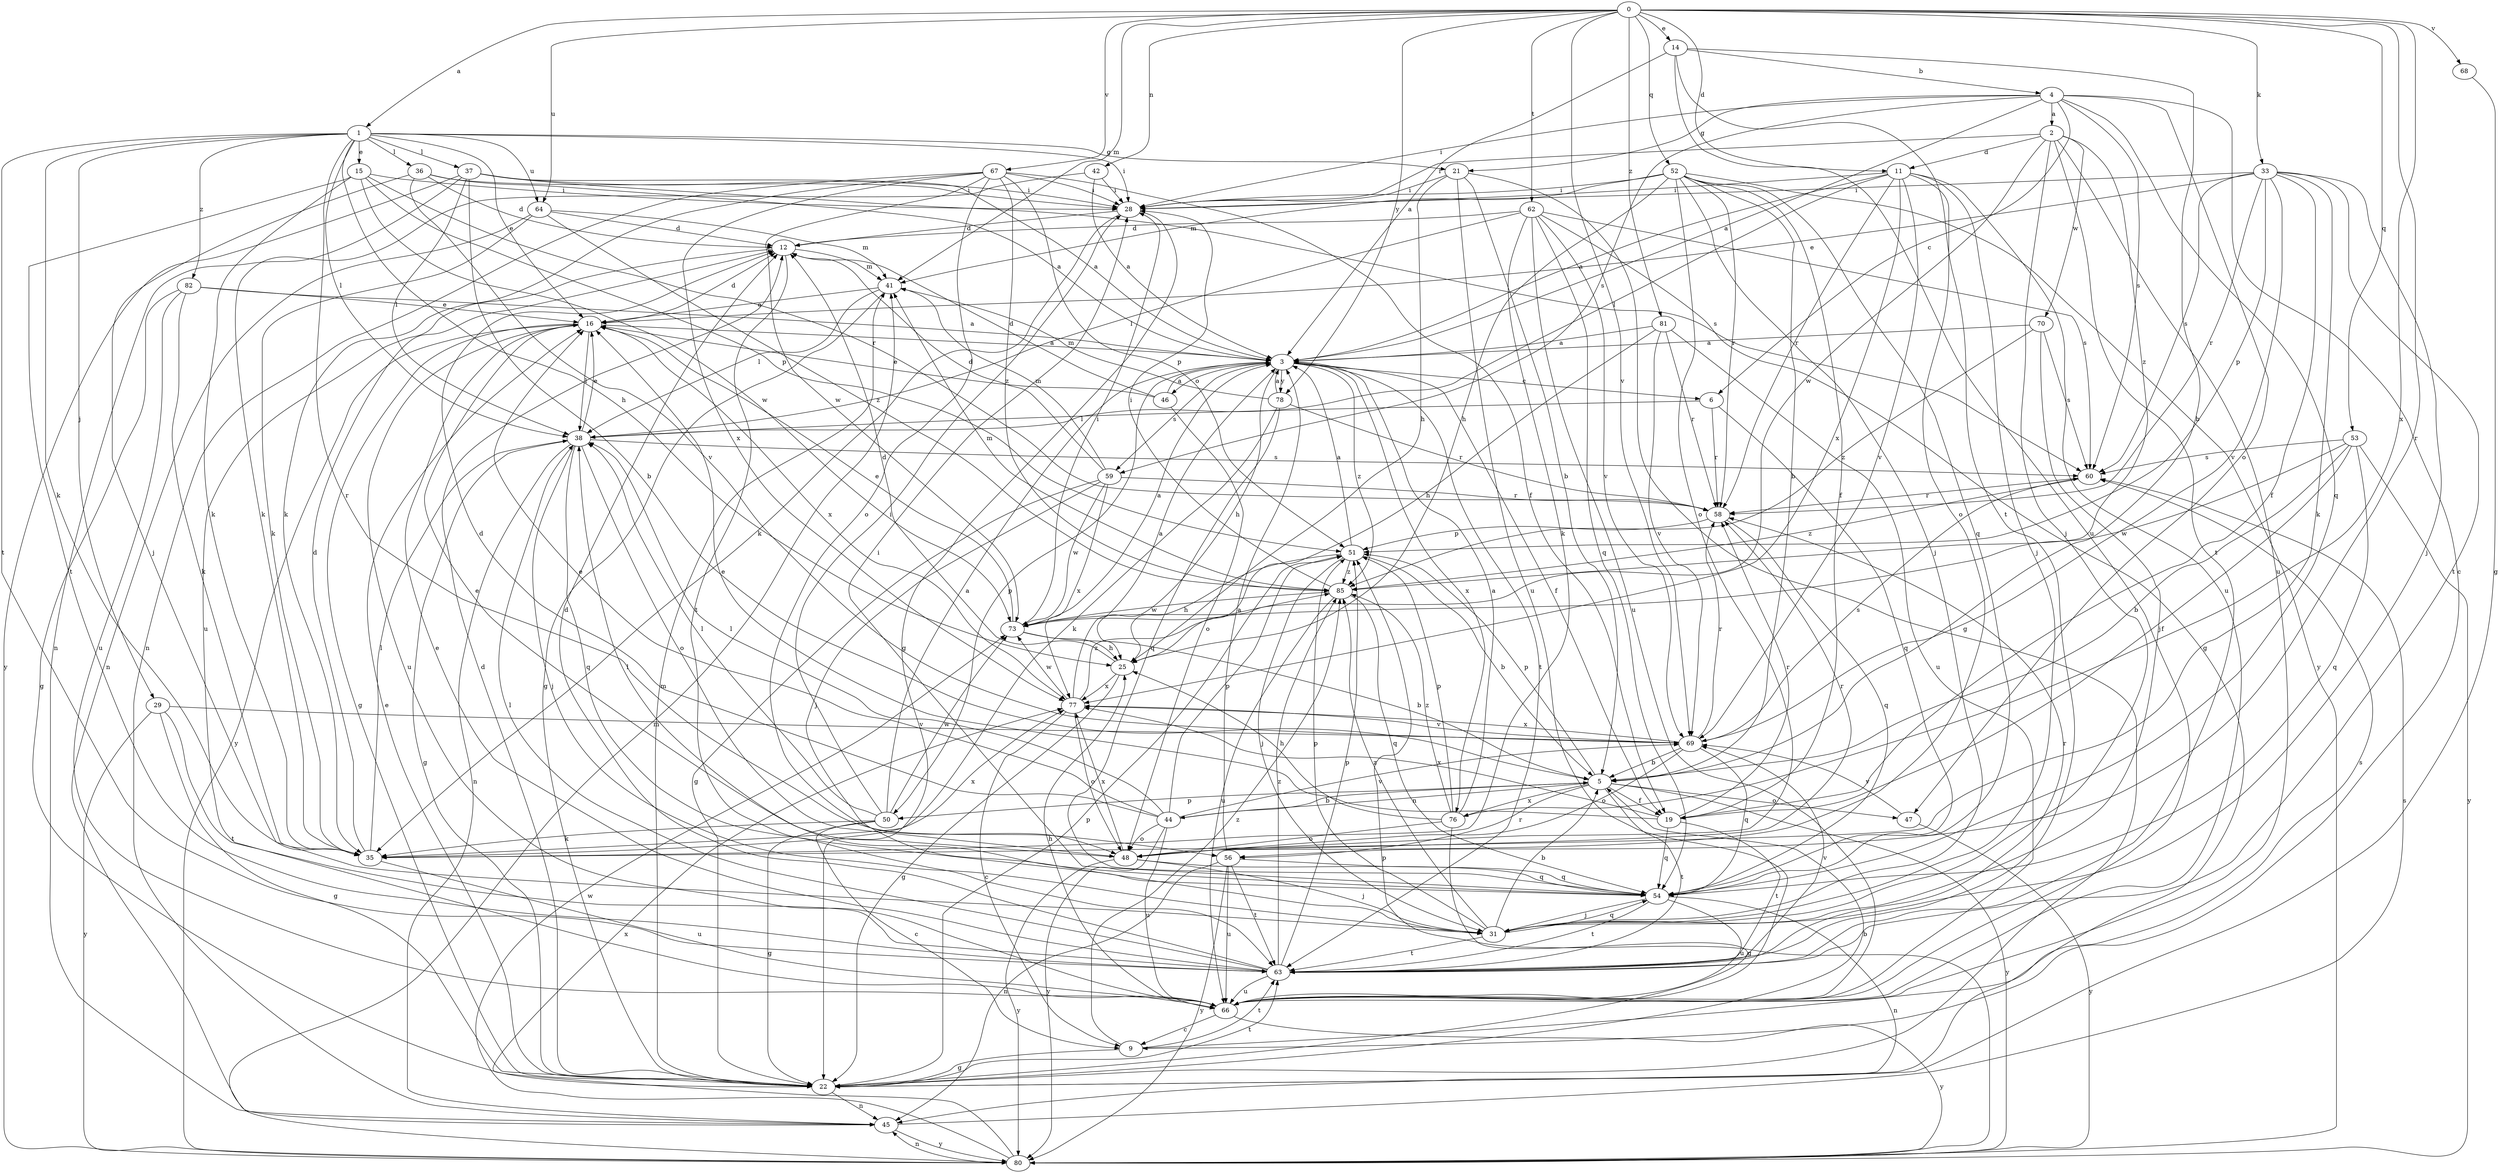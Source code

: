 strict digraph  {
0;
1;
2;
3;
4;
5;
6;
9;
11;
12;
14;
15;
16;
19;
21;
22;
25;
28;
29;
31;
33;
35;
36;
37;
38;
41;
42;
44;
45;
46;
47;
48;
50;
51;
52;
53;
54;
56;
58;
59;
60;
62;
63;
64;
66;
67;
68;
69;
70;
73;
76;
77;
78;
80;
81;
82;
85;
0 -> 1  [label=a];
0 -> 11  [label=d];
0 -> 14  [label=e];
0 -> 33  [label=k];
0 -> 41  [label=m];
0 -> 42  [label=n];
0 -> 52  [label=q];
0 -> 53  [label=q];
0 -> 56  [label=r];
0 -> 62  [label=t];
0 -> 64  [label=u];
0 -> 67  [label=v];
0 -> 68  [label=v];
0 -> 69  [label=v];
0 -> 76  [label=x];
0 -> 78  [label=y];
0 -> 81  [label=z];
1 -> 15  [label=e];
1 -> 16  [label=e];
1 -> 21  [label=g];
1 -> 25  [label=h];
1 -> 28  [label=i];
1 -> 29  [label=j];
1 -> 35  [label=k];
1 -> 36  [label=l];
1 -> 37  [label=l];
1 -> 38  [label=l];
1 -> 56  [label=r];
1 -> 63  [label=t];
1 -> 64  [label=u];
1 -> 82  [label=z];
2 -> 11  [label=d];
2 -> 28  [label=i];
2 -> 31  [label=j];
2 -> 63  [label=t];
2 -> 66  [label=u];
2 -> 70  [label=w];
2 -> 73  [label=w];
2 -> 85  [label=z];
3 -> 6  [label=c];
3 -> 19  [label=f];
3 -> 25  [label=h];
3 -> 46  [label=o];
3 -> 50  [label=p];
3 -> 59  [label=s];
3 -> 63  [label=t];
3 -> 76  [label=x];
3 -> 78  [label=y];
3 -> 85  [label=z];
4 -> 2  [label=a];
4 -> 3  [label=a];
4 -> 6  [label=c];
4 -> 9  [label=c];
4 -> 21  [label=g];
4 -> 28  [label=i];
4 -> 47  [label=o];
4 -> 54  [label=q];
4 -> 59  [label=s];
4 -> 60  [label=s];
5 -> 19  [label=f];
5 -> 44  [label=n];
5 -> 47  [label=o];
5 -> 50  [label=p];
5 -> 51  [label=p];
5 -> 56  [label=r];
5 -> 63  [label=t];
5 -> 76  [label=x];
5 -> 80  [label=y];
6 -> 38  [label=l];
6 -> 54  [label=q];
6 -> 58  [label=r];
9 -> 22  [label=g];
9 -> 60  [label=s];
9 -> 63  [label=t];
9 -> 85  [label=z];
11 -> 3  [label=a];
11 -> 28  [label=i];
11 -> 31  [label=j];
11 -> 38  [label=l];
11 -> 48  [label=o];
11 -> 58  [label=r];
11 -> 66  [label=u];
11 -> 69  [label=v];
11 -> 77  [label=x];
12 -> 41  [label=m];
12 -> 63  [label=t];
12 -> 66  [label=u];
14 -> 3  [label=a];
14 -> 4  [label=b];
14 -> 5  [label=b];
14 -> 63  [label=t];
14 -> 66  [label=u];
15 -> 28  [label=i];
15 -> 35  [label=k];
15 -> 51  [label=p];
15 -> 58  [label=r];
15 -> 63  [label=t];
15 -> 73  [label=w];
16 -> 3  [label=a];
16 -> 12  [label=d];
16 -> 22  [label=g];
16 -> 38  [label=l];
16 -> 66  [label=u];
16 -> 77  [label=x];
16 -> 80  [label=y];
19 -> 16  [label=e];
19 -> 54  [label=q];
19 -> 58  [label=r];
19 -> 63  [label=t];
19 -> 77  [label=x];
21 -> 5  [label=b];
21 -> 22  [label=g];
21 -> 25  [label=h];
21 -> 28  [label=i];
21 -> 66  [label=u];
22 -> 5  [label=b];
22 -> 12  [label=d];
22 -> 16  [label=e];
22 -> 41  [label=m];
22 -> 45  [label=n];
22 -> 51  [label=p];
22 -> 63  [label=t];
25 -> 12  [label=d];
25 -> 22  [label=g];
25 -> 77  [label=x];
28 -> 12  [label=d];
28 -> 22  [label=g];
28 -> 35  [label=k];
29 -> 22  [label=g];
29 -> 63  [label=t];
29 -> 69  [label=v];
29 -> 80  [label=y];
31 -> 5  [label=b];
31 -> 51  [label=p];
31 -> 54  [label=q];
31 -> 63  [label=t];
31 -> 85  [label=z];
33 -> 16  [label=e];
33 -> 19  [label=f];
33 -> 28  [label=i];
33 -> 31  [label=j];
33 -> 35  [label=k];
33 -> 51  [label=p];
33 -> 58  [label=r];
33 -> 60  [label=s];
33 -> 63  [label=t];
33 -> 69  [label=v];
35 -> 12  [label=d];
35 -> 38  [label=l];
35 -> 66  [label=u];
35 -> 77  [label=x];
36 -> 3  [label=a];
36 -> 12  [label=d];
36 -> 28  [label=i];
36 -> 31  [label=j];
36 -> 69  [label=v];
37 -> 3  [label=a];
37 -> 5  [label=b];
37 -> 28  [label=i];
37 -> 38  [label=l];
37 -> 45  [label=n];
37 -> 60  [label=s];
37 -> 80  [label=y];
38 -> 16  [label=e];
38 -> 22  [label=g];
38 -> 31  [label=j];
38 -> 45  [label=n];
38 -> 48  [label=o];
38 -> 54  [label=q];
38 -> 60  [label=s];
41 -> 16  [label=e];
41 -> 22  [label=g];
41 -> 38  [label=l];
42 -> 3  [label=a];
42 -> 28  [label=i];
42 -> 35  [label=k];
44 -> 5  [label=b];
44 -> 12  [label=d];
44 -> 16  [label=e];
44 -> 38  [label=l];
44 -> 48  [label=o];
44 -> 51  [label=p];
44 -> 66  [label=u];
44 -> 69  [label=v];
44 -> 80  [label=y];
45 -> 60  [label=s];
45 -> 80  [label=y];
46 -> 3  [label=a];
46 -> 12  [label=d];
46 -> 16  [label=e];
46 -> 48  [label=o];
47 -> 69  [label=v];
47 -> 80  [label=y];
48 -> 16  [label=e];
48 -> 31  [label=j];
48 -> 54  [label=q];
48 -> 58  [label=r];
48 -> 77  [label=x];
48 -> 80  [label=y];
50 -> 3  [label=a];
50 -> 9  [label=c];
50 -> 22  [label=g];
50 -> 28  [label=i];
50 -> 35  [label=k];
50 -> 38  [label=l];
50 -> 73  [label=w];
51 -> 3  [label=a];
51 -> 5  [label=b];
51 -> 25  [label=h];
51 -> 31  [label=j];
51 -> 85  [label=z];
52 -> 5  [label=b];
52 -> 19  [label=f];
52 -> 25  [label=h];
52 -> 28  [label=i];
52 -> 31  [label=j];
52 -> 41  [label=m];
52 -> 48  [label=o];
52 -> 54  [label=q];
52 -> 58  [label=r];
52 -> 80  [label=y];
53 -> 5  [label=b];
53 -> 19  [label=f];
53 -> 54  [label=q];
53 -> 60  [label=s];
53 -> 73  [label=w];
53 -> 80  [label=y];
54 -> 28  [label=i];
54 -> 31  [label=j];
54 -> 38  [label=l];
54 -> 45  [label=n];
54 -> 63  [label=t];
54 -> 66  [label=u];
56 -> 3  [label=a];
56 -> 45  [label=n];
56 -> 54  [label=q];
56 -> 63  [label=t];
56 -> 66  [label=u];
56 -> 80  [label=y];
58 -> 51  [label=p];
58 -> 54  [label=q];
59 -> 12  [label=d];
59 -> 22  [label=g];
59 -> 31  [label=j];
59 -> 41  [label=m];
59 -> 58  [label=r];
59 -> 73  [label=w];
59 -> 77  [label=x];
60 -> 58  [label=r];
60 -> 85  [label=z];
62 -> 12  [label=d];
62 -> 22  [label=g];
62 -> 35  [label=k];
62 -> 38  [label=l];
62 -> 54  [label=q];
62 -> 60  [label=s];
62 -> 66  [label=u];
62 -> 69  [label=v];
63 -> 12  [label=d];
63 -> 16  [label=e];
63 -> 38  [label=l];
63 -> 51  [label=p];
63 -> 58  [label=r];
63 -> 66  [label=u];
63 -> 69  [label=v];
63 -> 85  [label=z];
64 -> 12  [label=d];
64 -> 35  [label=k];
64 -> 41  [label=m];
64 -> 45  [label=n];
64 -> 85  [label=z];
66 -> 9  [label=c];
66 -> 25  [label=h];
66 -> 80  [label=y];
67 -> 19  [label=f];
67 -> 28  [label=i];
67 -> 35  [label=k];
67 -> 45  [label=n];
67 -> 48  [label=o];
67 -> 51  [label=p];
67 -> 73  [label=w];
67 -> 77  [label=x];
67 -> 85  [label=z];
68 -> 22  [label=g];
69 -> 5  [label=b];
69 -> 48  [label=o];
69 -> 54  [label=q];
69 -> 58  [label=r];
69 -> 60  [label=s];
69 -> 77  [label=x];
70 -> 3  [label=a];
70 -> 31  [label=j];
70 -> 60  [label=s];
70 -> 85  [label=z];
73 -> 3  [label=a];
73 -> 5  [label=b];
73 -> 16  [label=e];
73 -> 25  [label=h];
73 -> 28  [label=i];
76 -> 3  [label=a];
76 -> 22  [label=g];
76 -> 25  [label=h];
76 -> 48  [label=o];
76 -> 51  [label=p];
76 -> 85  [label=z];
77 -> 3  [label=a];
77 -> 9  [label=c];
77 -> 48  [label=o];
77 -> 69  [label=v];
77 -> 73  [label=w];
77 -> 85  [label=z];
78 -> 3  [label=a];
78 -> 35  [label=k];
78 -> 41  [label=m];
78 -> 54  [label=q];
78 -> 58  [label=r];
80 -> 41  [label=m];
80 -> 45  [label=n];
80 -> 51  [label=p];
80 -> 73  [label=w];
80 -> 77  [label=x];
81 -> 3  [label=a];
81 -> 25  [label=h];
81 -> 58  [label=r];
81 -> 66  [label=u];
81 -> 69  [label=v];
82 -> 3  [label=a];
82 -> 16  [label=e];
82 -> 22  [label=g];
82 -> 35  [label=k];
82 -> 66  [label=u];
85 -> 28  [label=i];
85 -> 41  [label=m];
85 -> 54  [label=q];
85 -> 66  [label=u];
85 -> 73  [label=w];
}
